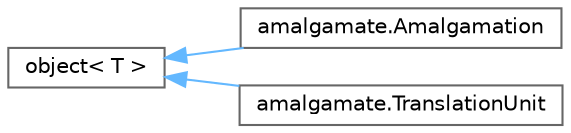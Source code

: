 digraph "Graphical Class Hierarchy"
{
 // LATEX_PDF_SIZE
  bgcolor="transparent";
  edge [fontname=Helvetica,fontsize=10,labelfontname=Helvetica,labelfontsize=10];
  node [fontname=Helvetica,fontsize=10,shape=box,height=0.2,width=0.4];
  rankdir="LR";
  Node0 [id="Node000000",label="object\< T \>",height=0.2,width=0.4,color="grey40", fillcolor="white", style="filled",URL="$classobject.html",tooltip=" "];
  Node0 -> Node1 [id="edge71_Node000000_Node000001",dir="back",color="steelblue1",style="solid",tooltip=" "];
  Node1 [id="Node000001",label="amalgamate.Amalgamation",height=0.2,width=0.4,color="grey40", fillcolor="white", style="filled",URL="$classamalgamate_1_1_amalgamation.html",tooltip=" "];
  Node0 -> Node2 [id="edge72_Node000000_Node000002",dir="back",color="steelblue1",style="solid",tooltip=" "];
  Node2 [id="Node000002",label="amalgamate.TranslationUnit",height=0.2,width=0.4,color="grey40", fillcolor="white", style="filled",URL="$classamalgamate_1_1_translation_unit.html",tooltip=" "];
}
